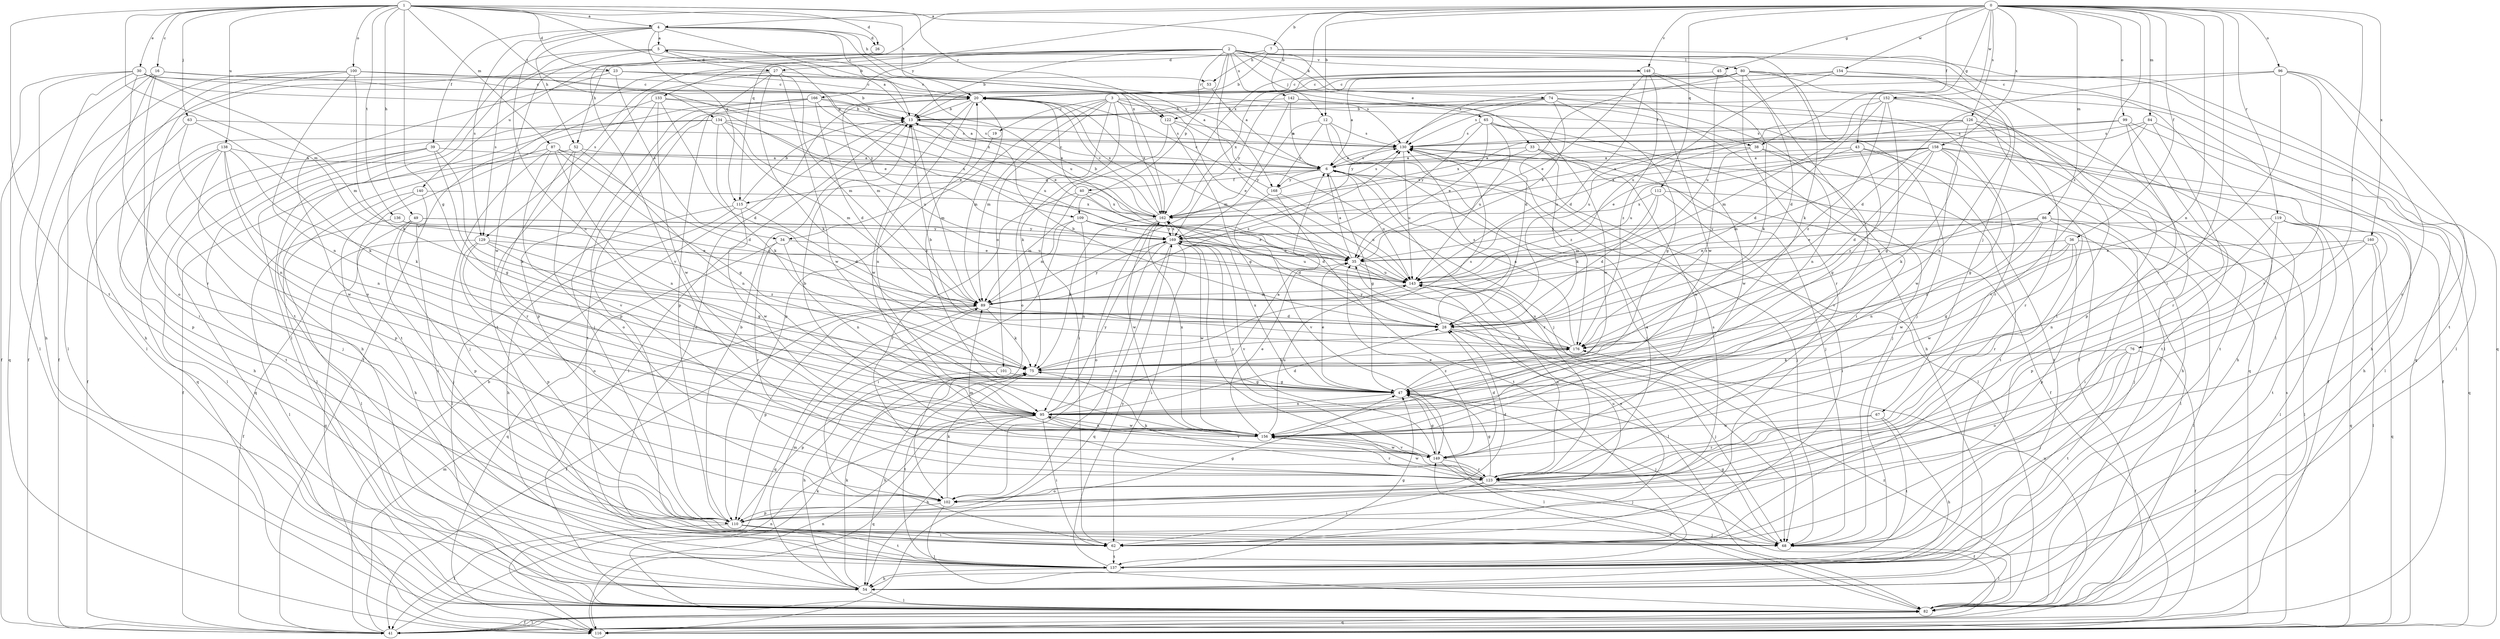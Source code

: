 strict digraph  {
0;
1;
2;
3;
4;
5;
6;
7;
12;
13;
16;
19;
20;
23;
26;
27;
28;
30;
33;
34;
35;
36;
38;
39;
40;
41;
43;
45;
47;
49;
52;
53;
54;
62;
63;
65;
67;
68;
74;
75;
76;
80;
82;
84;
86;
87;
89;
95;
96;
99;
100;
101;
102;
109;
110;
112;
115;
116;
119;
122;
123;
126;
129;
130;
133;
134;
136;
137;
138;
140;
142;
143;
148;
149;
152;
154;
156;
158;
160;
162;
166;
168;
169;
176;
0 -> 4  [label=a];
0 -> 7  [label=b];
0 -> 12  [label=b];
0 -> 36  [label=f];
0 -> 38  [label=f];
0 -> 43  [label=g];
0 -> 45  [label=g];
0 -> 62  [label=i];
0 -> 76  [label=l];
0 -> 84  [label=m];
0 -> 86  [label=m];
0 -> 95  [label=n];
0 -> 96  [label=o];
0 -> 99  [label=o];
0 -> 112  [label=q];
0 -> 115  [label=q];
0 -> 119  [label=r];
0 -> 126  [label=s];
0 -> 133  [label=t];
0 -> 148  [label=v];
0 -> 152  [label=w];
0 -> 154  [label=w];
0 -> 158  [label=x];
0 -> 160  [label=x];
0 -> 162  [label=x];
0 -> 176  [label=z];
1 -> 4  [label=a];
1 -> 12  [label=b];
1 -> 16  [label=c];
1 -> 23  [label=d];
1 -> 26  [label=d];
1 -> 30  [label=e];
1 -> 47  [label=g];
1 -> 49  [label=h];
1 -> 63  [label=j];
1 -> 87  [label=m];
1 -> 89  [label=m];
1 -> 100  [label=o];
1 -> 109  [label=p];
1 -> 122  [label=r];
1 -> 134  [label=t];
1 -> 136  [label=t];
1 -> 137  [label=t];
1 -> 138  [label=u];
1 -> 162  [label=x];
2 -> 13  [label=b];
2 -> 33  [label=e];
2 -> 52  [label=h];
2 -> 65  [label=j];
2 -> 67  [label=j];
2 -> 74  [label=k];
2 -> 80  [label=l];
2 -> 82  [label=l];
2 -> 109  [label=p];
2 -> 122  [label=r];
2 -> 129  [label=s];
2 -> 137  [label=t];
2 -> 140  [label=u];
2 -> 142  [label=u];
2 -> 143  [label=u];
2 -> 156  [label=w];
2 -> 166  [label=y];
3 -> 19  [label=c];
3 -> 38  [label=f];
3 -> 68  [label=j];
3 -> 75  [label=k];
3 -> 89  [label=m];
3 -> 101  [label=o];
3 -> 102  [label=o];
3 -> 110  [label=p];
3 -> 122  [label=r];
3 -> 162  [label=x];
4 -> 5  [label=a];
4 -> 13  [label=b];
4 -> 20  [label=c];
4 -> 26  [label=d];
4 -> 39  [label=f];
4 -> 52  [label=h];
4 -> 53  [label=h];
4 -> 95  [label=n];
4 -> 115  [label=q];
4 -> 129  [label=s];
4 -> 168  [label=y];
5 -> 27  [label=d];
5 -> 82  [label=l];
5 -> 129  [label=s];
5 -> 143  [label=u];
5 -> 148  [label=v];
5 -> 156  [label=w];
6 -> 40  [label=f];
6 -> 47  [label=g];
6 -> 68  [label=j];
6 -> 115  [label=q];
6 -> 123  [label=r];
6 -> 130  [label=s];
6 -> 143  [label=u];
6 -> 168  [label=y];
7 -> 13  [label=b];
7 -> 27  [label=d];
7 -> 53  [label=h];
7 -> 75  [label=k];
7 -> 116  [label=q];
12 -> 68  [label=j];
12 -> 130  [label=s];
12 -> 168  [label=y];
12 -> 169  [label=y];
12 -> 176  [label=z];
13 -> 5  [label=a];
13 -> 82  [label=l];
13 -> 89  [label=m];
13 -> 130  [label=s];
16 -> 13  [label=b];
16 -> 20  [label=c];
16 -> 41  [label=f];
16 -> 54  [label=h];
16 -> 82  [label=l];
16 -> 102  [label=o];
19 -> 34  [label=e];
20 -> 13  [label=b];
20 -> 89  [label=m];
20 -> 95  [label=n];
20 -> 137  [label=t];
20 -> 156  [label=w];
20 -> 162  [label=x];
23 -> 6  [label=a];
23 -> 20  [label=c];
23 -> 34  [label=e];
23 -> 41  [label=f];
23 -> 102  [label=o];
23 -> 130  [label=s];
26 -> 149  [label=v];
27 -> 20  [label=c];
27 -> 41  [label=f];
27 -> 75  [label=k];
27 -> 89  [label=m];
27 -> 110  [label=p];
27 -> 137  [label=t];
27 -> 156  [label=w];
28 -> 13  [label=b];
28 -> 68  [label=j];
28 -> 130  [label=s];
28 -> 176  [label=z];
30 -> 20  [label=c];
30 -> 35  [label=e];
30 -> 54  [label=h];
30 -> 82  [label=l];
30 -> 89  [label=m];
30 -> 116  [label=q];
30 -> 123  [label=r];
30 -> 162  [label=x];
33 -> 6  [label=a];
33 -> 68  [label=j];
33 -> 75  [label=k];
33 -> 156  [label=w];
33 -> 162  [label=x];
34 -> 35  [label=e];
34 -> 95  [label=n];
34 -> 116  [label=q];
34 -> 123  [label=r];
35 -> 6  [label=a];
35 -> 20  [label=c];
35 -> 82  [label=l];
35 -> 143  [label=u];
36 -> 35  [label=e];
36 -> 47  [label=g];
36 -> 82  [label=l];
36 -> 110  [label=p];
36 -> 156  [label=w];
36 -> 176  [label=z];
38 -> 6  [label=a];
38 -> 137  [label=t];
38 -> 149  [label=v];
38 -> 176  [label=z];
39 -> 6  [label=a];
39 -> 47  [label=g];
39 -> 75  [label=k];
39 -> 82  [label=l];
39 -> 116  [label=q];
39 -> 137  [label=t];
40 -> 20  [label=c];
40 -> 28  [label=d];
40 -> 89  [label=m];
40 -> 123  [label=r];
40 -> 162  [label=x];
41 -> 13  [label=b];
41 -> 82  [label=l];
41 -> 89  [label=m];
41 -> 95  [label=n];
41 -> 143  [label=u];
43 -> 6  [label=a];
43 -> 47  [label=g];
43 -> 54  [label=h];
43 -> 137  [label=t];
43 -> 143  [label=u];
45 -> 20  [label=c];
45 -> 28  [label=d];
45 -> 143  [label=u];
47 -> 20  [label=c];
47 -> 35  [label=e];
47 -> 68  [label=j];
47 -> 82  [label=l];
47 -> 95  [label=n];
47 -> 162  [label=x];
47 -> 176  [label=z];
49 -> 68  [label=j];
49 -> 110  [label=p];
49 -> 116  [label=q];
49 -> 143  [label=u];
49 -> 169  [label=y];
52 -> 6  [label=a];
52 -> 41  [label=f];
52 -> 95  [label=n];
52 -> 102  [label=o];
52 -> 123  [label=r];
53 -> 6  [label=a];
53 -> 89  [label=m];
54 -> 75  [label=k];
54 -> 82  [label=l];
54 -> 89  [label=m];
62 -> 20  [label=c];
62 -> 35  [label=e];
62 -> 137  [label=t];
63 -> 75  [label=k];
63 -> 95  [label=n];
63 -> 110  [label=p];
63 -> 130  [label=s];
65 -> 35  [label=e];
65 -> 41  [label=f];
65 -> 68  [label=j];
65 -> 130  [label=s];
65 -> 143  [label=u];
65 -> 156  [label=w];
65 -> 169  [label=y];
67 -> 54  [label=h];
67 -> 123  [label=r];
67 -> 137  [label=t];
67 -> 156  [label=w];
68 -> 47  [label=g];
68 -> 82  [label=l];
74 -> 13  [label=b];
74 -> 35  [label=e];
74 -> 47  [label=g];
74 -> 95  [label=n];
74 -> 123  [label=r];
74 -> 130  [label=s];
74 -> 169  [label=y];
75 -> 47  [label=g];
75 -> 54  [label=h];
75 -> 110  [label=p];
75 -> 130  [label=s];
75 -> 137  [label=t];
76 -> 41  [label=f];
76 -> 68  [label=j];
76 -> 75  [label=k];
76 -> 102  [label=o];
76 -> 137  [label=t];
80 -> 6  [label=a];
80 -> 20  [label=c];
80 -> 28  [label=d];
80 -> 41  [label=f];
80 -> 62  [label=i];
80 -> 68  [label=j];
80 -> 82  [label=l];
80 -> 116  [label=q];
80 -> 123  [label=r];
80 -> 169  [label=y];
82 -> 41  [label=f];
82 -> 75  [label=k];
82 -> 116  [label=q];
82 -> 149  [label=v];
82 -> 176  [label=z];
84 -> 82  [label=l];
84 -> 123  [label=r];
84 -> 130  [label=s];
84 -> 149  [label=v];
84 -> 162  [label=x];
86 -> 35  [label=e];
86 -> 68  [label=j];
86 -> 82  [label=l];
86 -> 95  [label=n];
86 -> 123  [label=r];
86 -> 143  [label=u];
86 -> 156  [label=w];
86 -> 169  [label=y];
87 -> 6  [label=a];
87 -> 28  [label=d];
87 -> 47  [label=g];
87 -> 68  [label=j];
87 -> 82  [label=l];
87 -> 95  [label=n];
87 -> 149  [label=v];
89 -> 28  [label=d];
89 -> 41  [label=f];
89 -> 75  [label=k];
89 -> 110  [label=p];
89 -> 116  [label=q];
89 -> 130  [label=s];
89 -> 169  [label=y];
95 -> 6  [label=a];
95 -> 28  [label=d];
95 -> 54  [label=h];
95 -> 62  [label=i];
95 -> 116  [label=q];
95 -> 149  [label=v];
95 -> 156  [label=w];
95 -> 169  [label=y];
96 -> 20  [label=c];
96 -> 28  [label=d];
96 -> 102  [label=o];
96 -> 123  [label=r];
96 -> 137  [label=t];
96 -> 149  [label=v];
99 -> 41  [label=f];
99 -> 68  [label=j];
99 -> 130  [label=s];
99 -> 137  [label=t];
99 -> 143  [label=u];
100 -> 20  [label=c];
100 -> 41  [label=f];
100 -> 62  [label=i];
100 -> 75  [label=k];
100 -> 82  [label=l];
100 -> 95  [label=n];
100 -> 169  [label=y];
101 -> 47  [label=g];
101 -> 54  [label=h];
102 -> 28  [label=d];
102 -> 75  [label=k];
102 -> 82  [label=l];
102 -> 110  [label=p];
102 -> 130  [label=s];
109 -> 28  [label=d];
109 -> 35  [label=e];
109 -> 62  [label=i];
109 -> 89  [label=m];
109 -> 95  [label=n];
109 -> 169  [label=y];
110 -> 13  [label=b];
110 -> 41  [label=f];
110 -> 47  [label=g];
110 -> 62  [label=i];
110 -> 68  [label=j];
110 -> 137  [label=t];
110 -> 143  [label=u];
112 -> 28  [label=d];
112 -> 62  [label=i];
112 -> 82  [label=l];
112 -> 89  [label=m];
112 -> 162  [label=x];
115 -> 13  [label=b];
115 -> 28  [label=d];
115 -> 54  [label=h];
115 -> 82  [label=l];
115 -> 156  [label=w];
116 -> 95  [label=n];
116 -> 130  [label=s];
119 -> 62  [label=i];
119 -> 82  [label=l];
119 -> 110  [label=p];
119 -> 116  [label=q];
119 -> 137  [label=t];
119 -> 169  [label=y];
122 -> 35  [label=e];
122 -> 47  [label=g];
122 -> 62  [label=i];
122 -> 130  [label=s];
123 -> 6  [label=a];
123 -> 41  [label=f];
123 -> 47  [label=g];
123 -> 62  [label=i];
123 -> 75  [label=k];
123 -> 89  [label=m];
123 -> 102  [label=o];
123 -> 143  [label=u];
123 -> 156  [label=w];
123 -> 169  [label=y];
126 -> 54  [label=h];
126 -> 123  [label=r];
126 -> 130  [label=s];
126 -> 137  [label=t];
126 -> 143  [label=u];
126 -> 156  [label=w];
126 -> 162  [label=x];
129 -> 35  [label=e];
129 -> 41  [label=f];
129 -> 47  [label=g];
129 -> 102  [label=o];
129 -> 110  [label=p];
129 -> 176  [label=z];
130 -> 6  [label=a];
130 -> 41  [label=f];
130 -> 82  [label=l];
130 -> 143  [label=u];
133 -> 13  [label=b];
133 -> 28  [label=d];
133 -> 54  [label=h];
133 -> 110  [label=p];
133 -> 143  [label=u];
133 -> 156  [label=w];
134 -> 41  [label=f];
134 -> 75  [label=k];
134 -> 89  [label=m];
134 -> 116  [label=q];
134 -> 130  [label=s];
134 -> 143  [label=u];
134 -> 162  [label=x];
136 -> 82  [label=l];
136 -> 143  [label=u];
136 -> 169  [label=y];
137 -> 47  [label=g];
137 -> 54  [label=h];
137 -> 169  [label=y];
138 -> 6  [label=a];
138 -> 54  [label=h];
138 -> 68  [label=j];
138 -> 75  [label=k];
138 -> 95  [label=n];
138 -> 110  [label=p];
138 -> 156  [label=w];
140 -> 54  [label=h];
140 -> 62  [label=i];
140 -> 82  [label=l];
140 -> 162  [label=x];
142 -> 6  [label=a];
142 -> 13  [label=b];
142 -> 54  [label=h];
142 -> 89  [label=m];
142 -> 116  [label=q];
142 -> 156  [label=w];
143 -> 89  [label=m];
148 -> 20  [label=c];
148 -> 28  [label=d];
148 -> 35  [label=e];
148 -> 62  [label=i];
148 -> 75  [label=k];
148 -> 162  [label=x];
148 -> 176  [label=z];
149 -> 28  [label=d];
149 -> 35  [label=e];
149 -> 47  [label=g];
149 -> 68  [label=j];
149 -> 123  [label=r];
149 -> 156  [label=w];
149 -> 169  [label=y];
152 -> 13  [label=b];
152 -> 28  [label=d];
152 -> 47  [label=g];
152 -> 54  [label=h];
152 -> 89  [label=m];
152 -> 110  [label=p];
152 -> 176  [label=z];
154 -> 20  [label=c];
154 -> 82  [label=l];
154 -> 95  [label=n];
154 -> 130  [label=s];
154 -> 143  [label=u];
156 -> 13  [label=b];
156 -> 35  [label=e];
156 -> 95  [label=n];
156 -> 123  [label=r];
156 -> 143  [label=u];
156 -> 149  [label=v];
156 -> 162  [label=x];
158 -> 6  [label=a];
158 -> 28  [label=d];
158 -> 35  [label=e];
158 -> 47  [label=g];
158 -> 54  [label=h];
158 -> 75  [label=k];
158 -> 89  [label=m];
158 -> 116  [label=q];
158 -> 162  [label=x];
158 -> 176  [label=z];
160 -> 35  [label=e];
160 -> 82  [label=l];
160 -> 95  [label=n];
160 -> 116  [label=q];
160 -> 123  [label=r];
162 -> 13  [label=b];
162 -> 20  [label=c];
162 -> 75  [label=k];
162 -> 102  [label=o];
162 -> 156  [label=w];
162 -> 169  [label=y];
166 -> 6  [label=a];
166 -> 13  [label=b];
166 -> 28  [label=d];
166 -> 35  [label=e];
166 -> 68  [label=j];
166 -> 110  [label=p];
166 -> 137  [label=t];
168 -> 20  [label=c];
168 -> 130  [label=s];
168 -> 137  [label=t];
168 -> 143  [label=u];
168 -> 149  [label=v];
169 -> 35  [label=e];
169 -> 62  [label=i];
169 -> 102  [label=o];
169 -> 116  [label=q];
169 -> 143  [label=u];
169 -> 149  [label=v];
169 -> 156  [label=w];
169 -> 162  [label=x];
176 -> 6  [label=a];
176 -> 13  [label=b];
176 -> 75  [label=k];
176 -> 143  [label=u];
176 -> 169  [label=y];
}
